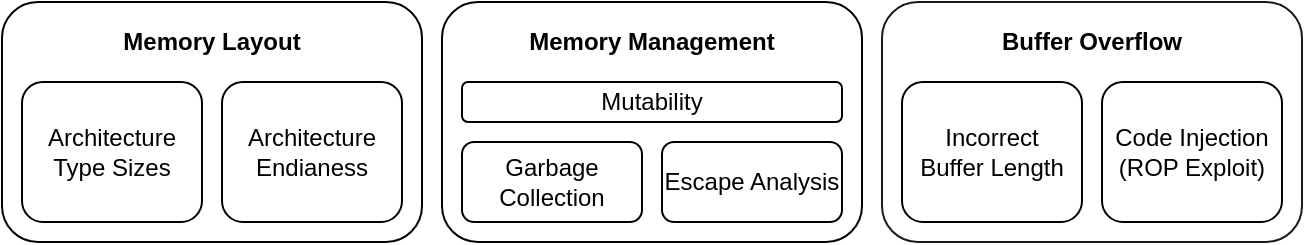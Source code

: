 <mxfile version="13.6.2" type="device"><diagram id="IsQ8wGvmxBE-gqEwdjyL" name="Page-1"><mxGraphModel dx="866" dy="509" grid="1" gridSize="10" guides="1" tooltips="1" connect="1" arrows="1" fold="1" page="1" pageScale="1" pageWidth="850" pageHeight="1100" math="0" shadow="0"><root><mxCell id="0"/><mxCell id="1" parent="0"/><mxCell id="JXKIhKh6o5_-q3SwvgcE-1" value="" style="rounded=1;whiteSpace=wrap;html=1;strokeWidth=1;" vertex="1" parent="1"><mxGeometry x="280" y="160" width="210" height="120" as="geometry"/></mxCell><mxCell id="JXKIhKh6o5_-q3SwvgcE-2" value="&lt;b&gt;Memory Management&lt;/b&gt;" style="text;html=1;strokeColor=none;fillColor=none;align=center;verticalAlign=middle;whiteSpace=wrap;rounded=0;" vertex="1" parent="1"><mxGeometry x="280" y="170" width="210" height="20" as="geometry"/></mxCell><mxCell id="JXKIhKh6o5_-q3SwvgcE-3" value="Mutability" style="rounded=1;whiteSpace=wrap;html=1;" vertex="1" parent="1"><mxGeometry x="290" y="200" width="190" height="20" as="geometry"/></mxCell><mxCell id="JXKIhKh6o5_-q3SwvgcE-4" value="Garbage Collection" style="rounded=1;whiteSpace=wrap;html=1;" vertex="1" parent="1"><mxGeometry x="290" y="230" width="90" height="40" as="geometry"/></mxCell><mxCell id="JXKIhKh6o5_-q3SwvgcE-5" value="Escape Analysis" style="rounded=1;whiteSpace=wrap;html=1;" vertex="1" parent="1"><mxGeometry x="390" y="230" width="90" height="40" as="geometry"/></mxCell><mxCell id="JXKIhKh6o5_-q3SwvgcE-7" value="" style="rounded=1;whiteSpace=wrap;html=1;strokeWidth=1;" vertex="1" parent="1"><mxGeometry x="60" y="160" width="210" height="120" as="geometry"/></mxCell><mxCell id="JXKIhKh6o5_-q3SwvgcE-8" value="&lt;b&gt;Memory Layout&lt;/b&gt;" style="text;html=1;strokeColor=none;fillColor=none;align=center;verticalAlign=middle;whiteSpace=wrap;rounded=0;" vertex="1" parent="1"><mxGeometry x="60" y="170" width="210" height="20" as="geometry"/></mxCell><mxCell id="JXKIhKh6o5_-q3SwvgcE-10" value="Architecture Type Sizes" style="rounded=1;whiteSpace=wrap;html=1;" vertex="1" parent="1"><mxGeometry x="70" y="200" width="90" height="70" as="geometry"/></mxCell><mxCell id="JXKIhKh6o5_-q3SwvgcE-11" value="Architecture Endianess" style="rounded=1;whiteSpace=wrap;html=1;" vertex="1" parent="1"><mxGeometry x="170" y="200" width="90" height="70" as="geometry"/></mxCell><mxCell id="JXKIhKh6o5_-q3SwvgcE-12" value="" style="rounded=1;whiteSpace=wrap;html=1;strokeWidth=1;strokeColor=#1A1A1A;" vertex="1" parent="1"><mxGeometry x="500" y="160" width="210" height="120" as="geometry"/></mxCell><mxCell id="JXKIhKh6o5_-q3SwvgcE-13" value="&lt;b&gt;Buffer Overflow&lt;/b&gt;" style="text;html=1;strokeColor=none;fillColor=none;align=center;verticalAlign=middle;whiteSpace=wrap;rounded=0;" vertex="1" parent="1"><mxGeometry x="500" y="170" width="210" height="20" as="geometry"/></mxCell><mxCell id="JXKIhKh6o5_-q3SwvgcE-14" value="Incorrect &lt;br&gt;Buffer Length" style="rounded=1;whiteSpace=wrap;html=1;" vertex="1" parent="1"><mxGeometry x="510" y="200" width="90" height="70" as="geometry"/></mxCell><mxCell id="JXKIhKh6o5_-q3SwvgcE-15" value="Code Injection (ROP Exploit)" style="rounded=1;whiteSpace=wrap;html=1;" vertex="1" parent="1"><mxGeometry x="610" y="200" width="90" height="70" as="geometry"/></mxCell></root></mxGraphModel></diagram></mxfile>